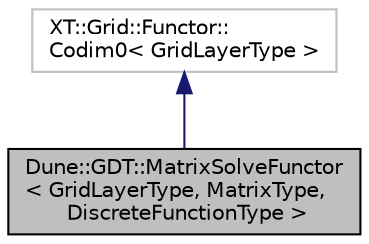 digraph "Dune::GDT::MatrixSolveFunctor&lt; GridLayerType, MatrixType, DiscreteFunctionType &gt;"
{
  edge [fontname="Helvetica",fontsize="10",labelfontname="Helvetica",labelfontsize="10"];
  node [fontname="Helvetica",fontsize="10",shape=record];
  Node1 [label="Dune::GDT::MatrixSolveFunctor\l\< GridLayerType, MatrixType,\l DiscreteFunctionType \>",height=0.2,width=0.4,color="black", fillcolor="grey75", style="filled", fontcolor="black"];
  Node2 -> Node1 [dir="back",color="midnightblue",fontsize="10",style="solid",fontname="Helvetica"];
  Node2 [label="XT::Grid::Functor::\lCodim0\< GridLayerType \>",height=0.2,width=0.4,color="grey75", fillcolor="white", style="filled"];
}
